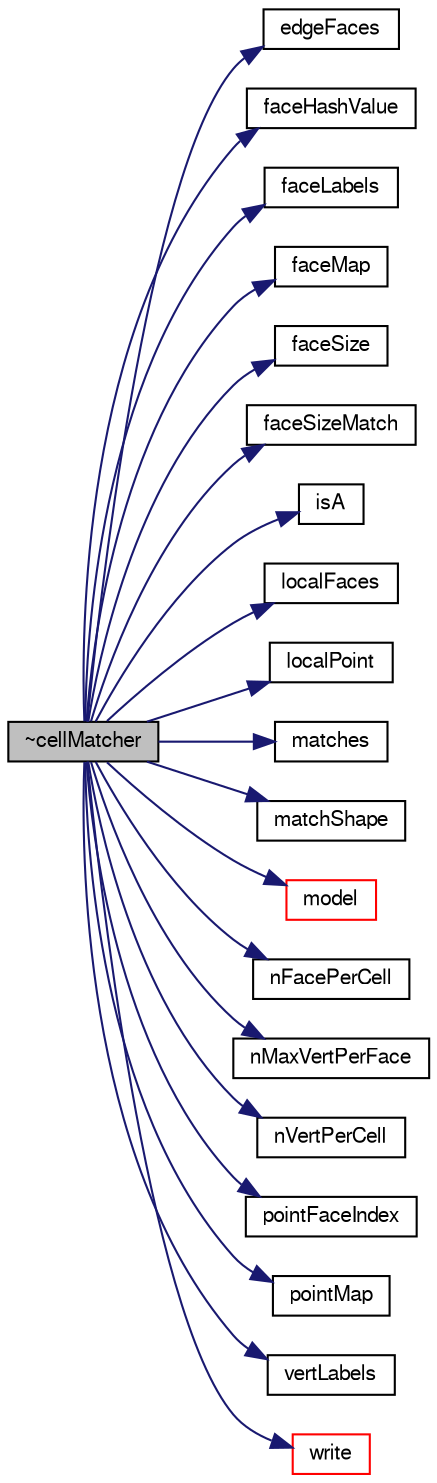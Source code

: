digraph "~cellMatcher"
{
  bgcolor="transparent";
  edge [fontname="FreeSans",fontsize="10",labelfontname="FreeSans",labelfontsize="10"];
  node [fontname="FreeSans",fontsize="10",shape=record];
  rankdir="LR";
  Node309 [label="~cellMatcher",height=0.2,width=0.4,color="black", fillcolor="grey75", style="filled", fontcolor="black"];
  Node309 -> Node310 [color="midnightblue",fontsize="10",style="solid",fontname="FreeSans"];
  Node310 [label="edgeFaces",height=0.2,width=0.4,color="black",URL="$a27166.html#ae076da9cfeee5e8298dedae0500006b8"];
  Node309 -> Node311 [color="midnightblue",fontsize="10",style="solid",fontname="FreeSans"];
  Node311 [label="faceHashValue",height=0.2,width=0.4,color="black",URL="$a27166.html#a666fb43c526d07d473dc8c2babc34db6",tooltip="Hash value of all face sizes of this shape. Can be used for. "];
  Node309 -> Node312 [color="midnightblue",fontsize="10",style="solid",fontname="FreeSans"];
  Node312 [label="faceLabels",height=0.2,width=0.4,color="black",URL="$a27166.html#a29d4a2d3a0047eebabd01c06d3ce543c"];
  Node309 -> Node313 [color="midnightblue",fontsize="10",style="solid",fontname="FreeSans"];
  Node313 [label="faceMap",height=0.2,width=0.4,color="black",URL="$a27166.html#a27917d2fa731477bbb6cfcc70afe8f96"];
  Node309 -> Node314 [color="midnightblue",fontsize="10",style="solid",fontname="FreeSans"];
  Node314 [label="faceSize",height=0.2,width=0.4,color="black",URL="$a27166.html#ac5adf360921c8757c55d37c9210844b4"];
  Node309 -> Node315 [color="midnightblue",fontsize="10",style="solid",fontname="FreeSans"];
  Node315 [label="faceSizeMatch",height=0.2,width=0.4,color="black",URL="$a27166.html#ad209a2f18ce599960299fcfdbd7f7a18",tooltip="Check whether number of face sizes match the shape. "];
  Node309 -> Node316 [color="midnightblue",fontsize="10",style="solid",fontname="FreeSans"];
  Node316 [label="isA",height=0.2,width=0.4,color="black",URL="$a27166.html#a52786192609639134d067c1791c18da5",tooltip="Exact match. Uses faceSizeMatch. "];
  Node309 -> Node317 [color="midnightblue",fontsize="10",style="solid",fontname="FreeSans"];
  Node317 [label="localFaces",height=0.2,width=0.4,color="black",URL="$a27166.html#a001a0a84fd538d27f5ac5192dc5afa3d"];
  Node309 -> Node318 [color="midnightblue",fontsize="10",style="solid",fontname="FreeSans"];
  Node318 [label="localPoint",height=0.2,width=0.4,color="black",URL="$a27166.html#a8d31a812a251b057c1ffd4e80535d78f"];
  Node309 -> Node319 [color="midnightblue",fontsize="10",style="solid",fontname="FreeSans"];
  Node319 [label="matches",height=0.2,width=0.4,color="black",URL="$a27166.html#ace2cbd57b630661c9335c728746ac8e2",tooltip="Like isA but also constructs a cellShape (if shape matches) "];
  Node309 -> Node320 [color="midnightblue",fontsize="10",style="solid",fontname="FreeSans"];
  Node320 [label="matchShape",height=0.2,width=0.4,color="black",URL="$a27166.html#ab4de75840abfa61a8dd87b2ea1ed4537",tooltip="Low level shape recognition. Return true if matches. "];
  Node309 -> Node321 [color="midnightblue",fontsize="10",style="solid",fontname="FreeSans"];
  Node321 [label="model",height=0.2,width=0.4,color="red",URL="$a27166.html#a06f3f0d2054234e47c75d656e30b38b5"];
  Node309 -> Node325 [color="midnightblue",fontsize="10",style="solid",fontname="FreeSans"];
  Node325 [label="nFacePerCell",height=0.2,width=0.4,color="black",URL="$a27166.html#a092d8eae3a9d229f7430d854e0331a97"];
  Node309 -> Node326 [color="midnightblue",fontsize="10",style="solid",fontname="FreeSans"];
  Node326 [label="nMaxVertPerFace",height=0.2,width=0.4,color="black",URL="$a27166.html#a703424a73fe39388375e13beac41e53f"];
  Node309 -> Node327 [color="midnightblue",fontsize="10",style="solid",fontname="FreeSans"];
  Node327 [label="nVertPerCell",height=0.2,width=0.4,color="black",URL="$a27166.html#a7eb05de0abfca07f460b2cb0cac5eb60"];
  Node309 -> Node328 [color="midnightblue",fontsize="10",style="solid",fontname="FreeSans"];
  Node328 [label="pointFaceIndex",height=0.2,width=0.4,color="black",URL="$a27166.html#acea79917d7b2f1eba0d83936833c4499"];
  Node309 -> Node329 [color="midnightblue",fontsize="10",style="solid",fontname="FreeSans"];
  Node329 [label="pointMap",height=0.2,width=0.4,color="black",URL="$a27166.html#ab76175be1a442e3a1ce9ae4d0b25772f"];
  Node309 -> Node330 [color="midnightblue",fontsize="10",style="solid",fontname="FreeSans"];
  Node330 [label="vertLabels",height=0.2,width=0.4,color="black",URL="$a27166.html#ab79dad17b84c11a8dd262c14461fa2e3"];
  Node309 -> Node331 [color="midnightblue",fontsize="10",style="solid",fontname="FreeSans"];
  Node331 [label="write",height=0.2,width=0.4,color="red",URL="$a27166.html#a78cec3e4ecac4a89a3ad8d38f2ad21f5"];
}
